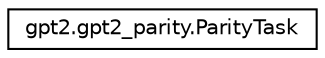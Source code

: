 digraph "Graphical Class Hierarchy"
{
 // LATEX_PDF_SIZE
  edge [fontname="Helvetica",fontsize="10",labelfontname="Helvetica",labelfontsize="10"];
  node [fontname="Helvetica",fontsize="10",shape=record];
  rankdir="LR";
  Node0 [label="gpt2.gpt2_parity.ParityTask",height=0.2,width=0.4,color="black", fillcolor="white", style="filled",URL="$classgpt2_1_1gpt2__parity_1_1ParityTask.html",tooltip=" "];
}

